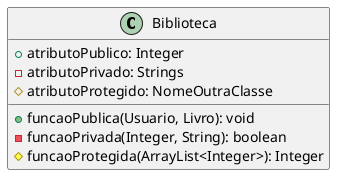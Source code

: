 @startuml

class Biblioteca {
    + atributoPublico: Integer
    - atributoPrivado: Strings
    # atributoProtegido: NomeOutraClasse

    + funcaoPublica(Usuario, Livro): void
    - funcaoPrivada(Integer, String): boolean
    # funcaoProtegida(ArrayList<Integer>): Integer
}

@enduml